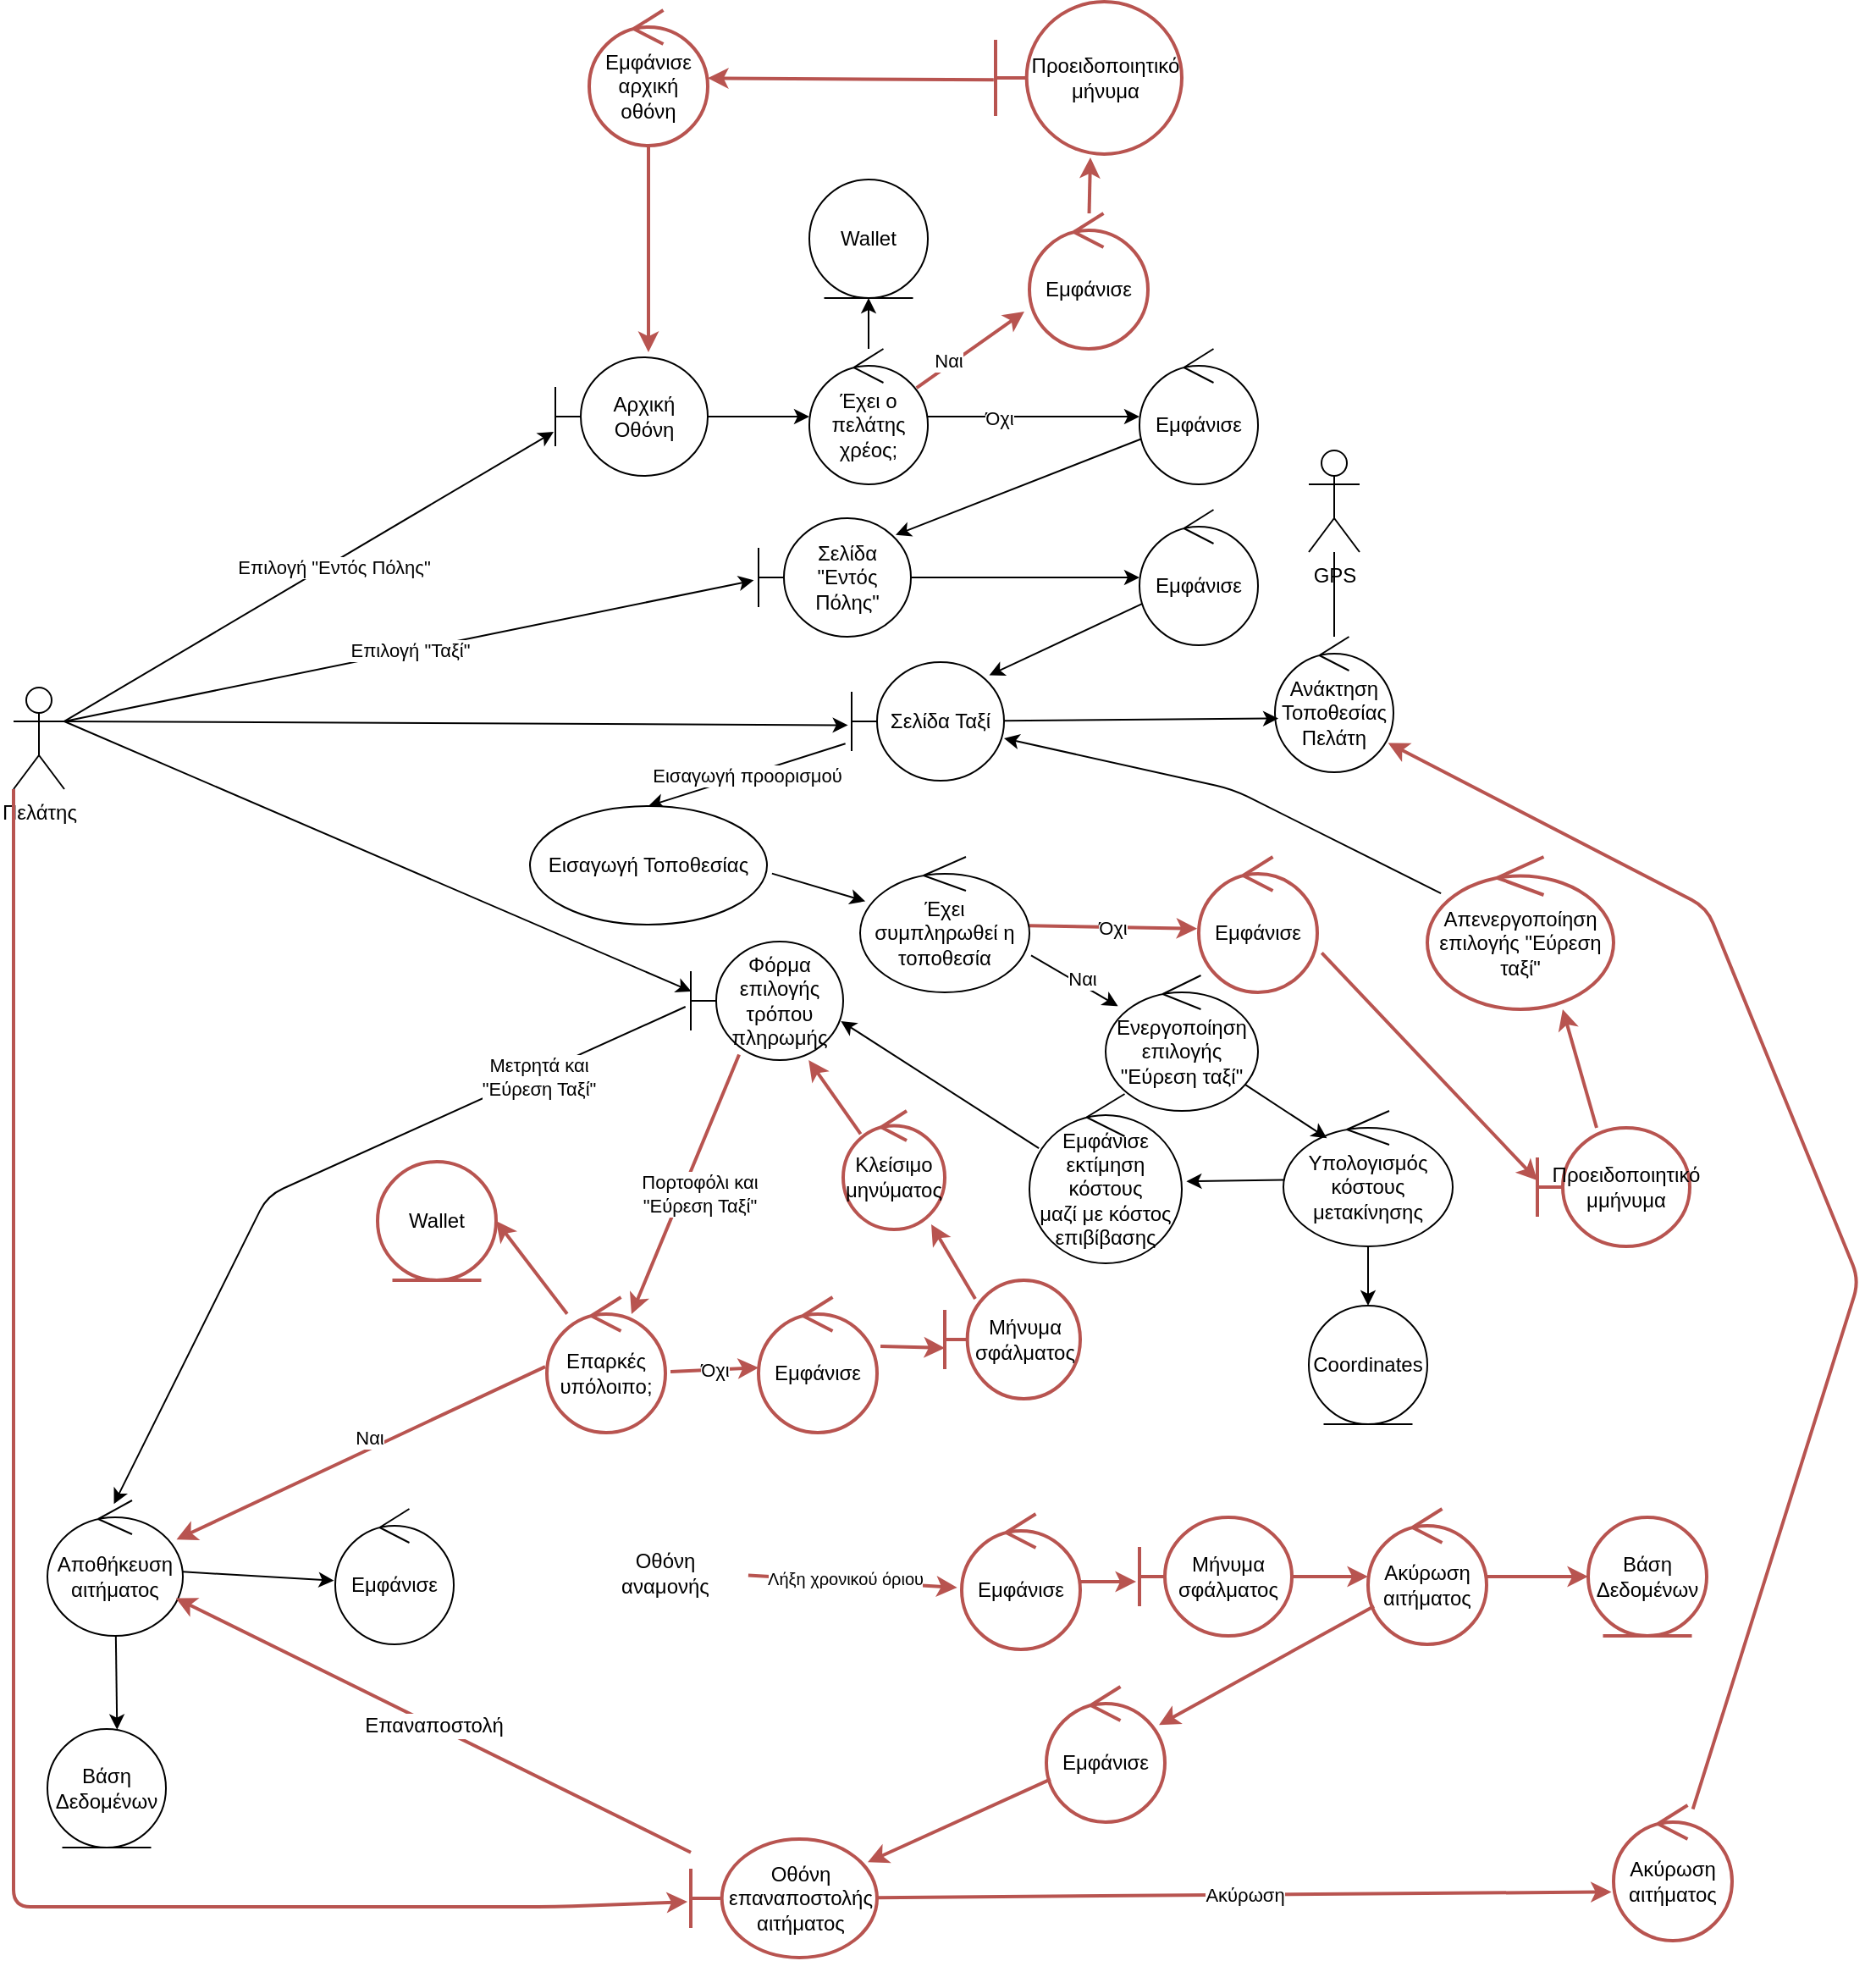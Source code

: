 <mxfile>
    <diagram id="-z3Yh579_QSOd7VFaLvF" name="Page-1">
        <mxGraphModel dx="943" dy="1139" grid="1" gridSize="10" guides="1" tooltips="1" connect="1" arrows="1" fold="1" page="1" pageScale="1" pageWidth="850" pageHeight="1100" math="0" shadow="0">
            <root>
                <mxCell id="0"/>
                <mxCell id="1" parent="0"/>
                <mxCell id="4" style="edgeStyle=none;html=1;exitX=1;exitY=0.333;exitDx=0;exitDy=0;exitPerimeter=0;entryX=-0.011;entryY=0.629;entryDx=0;entryDy=0;entryPerimeter=0;" parent="1" source="2" target="3" edge="1">
                    <mxGeometry relative="1" as="geometry"/>
                </mxCell>
                <mxCell id="5" value="Επιλογή &quot;Εντός Πόλης&quot;" style="edgeLabel;html=1;align=center;verticalAlign=middle;resizable=0;points=[];" parent="4" vertex="1" connectable="0">
                    <mxGeometry x="0.09" y="-2" relative="1" as="geometry">
                        <mxPoint as="offset"/>
                    </mxGeometry>
                </mxCell>
                <mxCell id="12" value="Επιλογή &quot;Ταξί&quot;" style="edgeStyle=none;html=1;exitX=1;exitY=0.333;exitDx=0;exitDy=0;exitPerimeter=0;entryX=-0.031;entryY=0.524;entryDx=0;entryDy=0;entryPerimeter=0;" parent="1" source="2" target="10" edge="1">
                    <mxGeometry relative="1" as="geometry"/>
                </mxCell>
                <mxCell id="26" style="edgeStyle=none;html=1;exitX=1;exitY=0.333;exitDx=0;exitDy=0;exitPerimeter=0;entryX=-0.024;entryY=0.532;entryDx=0;entryDy=0;entryPerimeter=0;" parent="1" source="2" target="175" edge="1">
                    <mxGeometry relative="1" as="geometry">
                        <mxPoint x="423.195" y="477" as="targetPoint"/>
                    </mxGeometry>
                </mxCell>
                <mxCell id="49" value="" style="edgeStyle=none;html=1;exitX=1;exitY=0.333;exitDx=0;exitDy=0;exitPerimeter=0;entryX=0.004;entryY=0.421;entryDx=0;entryDy=0;entryPerimeter=0;" parent="1" source="2" target="42" edge="1">
                    <mxGeometry relative="1" as="geometry"/>
                </mxCell>
                <mxCell id="2" value="Πελάτης" style="shape=umlActor;verticalLabelPosition=bottom;verticalAlign=top;html=1;" parent="1" vertex="1">
                    <mxGeometry x="50" y="460" width="30" height="60" as="geometry"/>
                </mxCell>
                <mxCell id="7" value="" style="edgeStyle=none;html=1;" parent="1" source="3" target="6" edge="1">
                    <mxGeometry relative="1" as="geometry"/>
                </mxCell>
                <mxCell id="3" value="Αρχική Οθόνη" style="shape=umlBoundary;whiteSpace=wrap;html=1;" parent="1" vertex="1">
                    <mxGeometry x="370" y="265" width="90" height="70" as="geometry"/>
                </mxCell>
                <mxCell id="9" value="" style="edgeStyle=none;html=1;" parent="1" source="6" target="8" edge="1">
                    <mxGeometry relative="1" as="geometry"/>
                </mxCell>
                <mxCell id="69" value="Όχι" style="edgeLabel;html=1;align=center;verticalAlign=middle;resizable=0;points=[];" parent="9" vertex="1" connectable="0">
                    <mxGeometry x="-0.329" y="-1" relative="1" as="geometry">
                        <mxPoint as="offset"/>
                    </mxGeometry>
                </mxCell>
                <mxCell id="16" style="edgeStyle=none;html=1;entryX=0.5;entryY=1;entryDx=0;entryDy=0;" parent="1" source="6" target="15" edge="1">
                    <mxGeometry relative="1" as="geometry"/>
                </mxCell>
                <mxCell id="71" style="edgeStyle=none;html=1;fillColor=#f8cecc;strokeColor=#b85450;strokeWidth=2;entryX=-0.043;entryY=0.725;entryDx=0;entryDy=0;entryPerimeter=0;exitX=0.905;exitY=0.288;exitDx=0;exitDy=0;exitPerimeter=0;" parent="1" source="6" target="134" edge="1">
                    <mxGeometry relative="1" as="geometry">
                        <mxPoint x="677" y="249" as="targetPoint"/>
                    </mxGeometry>
                </mxCell>
                <mxCell id="76" value="Ναι" style="edgeLabel;html=1;align=center;verticalAlign=middle;resizable=0;points=[];" parent="71" vertex="1" connectable="0">
                    <mxGeometry x="-0.605" y="-2" relative="1" as="geometry">
                        <mxPoint x="5" y="-9" as="offset"/>
                    </mxGeometry>
                </mxCell>
                <mxCell id="6" value="Έχει ο πελάτης χρέος;" style="ellipse;shape=umlControl;whiteSpace=wrap;html=1;" parent="1" vertex="1">
                    <mxGeometry x="520" y="260" width="70" height="80" as="geometry"/>
                </mxCell>
                <mxCell id="11" style="edgeStyle=none;html=1;entryX=0.9;entryY=0.141;entryDx=0;entryDy=0;entryPerimeter=0;" parent="1" source="8" target="10" edge="1">
                    <mxGeometry relative="1" as="geometry"/>
                </mxCell>
                <mxCell id="8" value="Εμφάνισε" style="ellipse;shape=umlControl;whiteSpace=wrap;html=1;" parent="1" vertex="1">
                    <mxGeometry x="715" y="260" width="70" height="80" as="geometry"/>
                </mxCell>
                <mxCell id="179" value="" style="edgeStyle=none;html=1;" parent="1" source="10" target="178" edge="1">
                    <mxGeometry relative="1" as="geometry"/>
                </mxCell>
                <mxCell id="10" value="Σελίδα &quot;Εντός Πόλης&quot;" style="shape=umlBoundary;whiteSpace=wrap;html=1;" parent="1" vertex="1">
                    <mxGeometry x="490" y="360" width="90" height="70" as="geometry"/>
                </mxCell>
                <mxCell id="15" value="Wallet" style="ellipse;shape=umlEntity;whiteSpace=wrap;html=1;" parent="1" vertex="1">
                    <mxGeometry x="520" y="160" width="70" height="70" as="geometry"/>
                </mxCell>
                <mxCell id="186" value="" style="edgeStyle=none;html=1;endArrow=none;endFill=0;" parent="1" source="17" target="19" edge="1">
                    <mxGeometry relative="1" as="geometry"/>
                </mxCell>
                <mxCell id="17" value="Ανάκτηση Τοποθεσίας Πελάτη" style="ellipse;shape=umlControl;whiteSpace=wrap;html=1;" parent="1" vertex="1">
                    <mxGeometry x="795" y="430" width="70" height="80" as="geometry"/>
                </mxCell>
                <mxCell id="19" value="GPS" style="shape=umlActor;verticalLabelPosition=bottom;verticalAlign=top;html=1;" parent="1" vertex="1">
                    <mxGeometry x="815" y="320" width="30" height="60" as="geometry"/>
                </mxCell>
                <mxCell id="30" value="Εισαγωγή προορισμού" style="edgeStyle=none;html=1;entryX=0.5;entryY=0;entryDx=0;entryDy=0;exitX=-0.041;exitY=0.687;exitDx=0;exitDy=0;exitPerimeter=0;" parent="1" source="175" target="28" edge="1">
                    <mxGeometry relative="1" as="geometry">
                        <mxPoint x="449.13" y="505.08" as="sourcePoint"/>
                    </mxGeometry>
                </mxCell>
                <mxCell id="46" value="" style="edgeStyle=none;html=1;exitX=1.021;exitY=0.569;exitDx=0;exitDy=0;exitPerimeter=0;" parent="1" source="28" target="31" edge="1">
                    <mxGeometry relative="1" as="geometry">
                        <mxPoint x="490" y="570" as="sourcePoint"/>
                    </mxGeometry>
                </mxCell>
                <mxCell id="28" value="Εισαγωγή Τοποθεσίας" style="ellipse;whiteSpace=wrap;html=1;" parent="1" vertex="1">
                    <mxGeometry x="355" y="530" width="140" height="70" as="geometry"/>
                </mxCell>
                <mxCell id="81" value="" style="edgeStyle=none;html=1;strokeWidth=1;exitX=1.01;exitY=0.727;exitDx=0;exitDy=0;exitPerimeter=0;" parent="1" source="31" target="80" edge="1">
                    <mxGeometry relative="1" as="geometry"/>
                </mxCell>
                <mxCell id="82" value="Ναι" style="edgeLabel;html=1;align=center;verticalAlign=middle;resizable=0;points=[];" parent="81" vertex="1" connectable="0">
                    <mxGeometry x="-0.479" y="-1" relative="1" as="geometry">
                        <mxPoint x="17" y="5" as="offset"/>
                    </mxGeometry>
                </mxCell>
                <mxCell id="90" value="Όχι" style="edgeStyle=none;html=1;strokeWidth=2;fillColor=#f8cecc;strokeColor=#b85450;entryX=-0.013;entryY=0.53;entryDx=0;entryDy=0;entryPerimeter=0;" parent="1" source="31" target="138" edge="1">
                    <mxGeometry relative="1" as="geometry">
                        <mxPoint x="730" y="580" as="targetPoint"/>
                    </mxGeometry>
                </mxCell>
                <mxCell id="31" value="Έχει συμπληρωθεί η τοποθεσία" style="ellipse;shape=umlControl;whiteSpace=wrap;html=1;" parent="1" vertex="1">
                    <mxGeometry x="550" y="560" width="100" height="80" as="geometry"/>
                </mxCell>
                <mxCell id="36" value="" style="edgeStyle=none;html=1;" parent="1" source="33" target="35" edge="1">
                    <mxGeometry relative="1" as="geometry"/>
                </mxCell>
                <mxCell id="41" style="edgeStyle=none;html=1;entryX=1.03;entryY=0.516;entryDx=0;entryDy=0;entryPerimeter=0;" parent="1" source="33" target="40" edge="1">
                    <mxGeometry relative="1" as="geometry"/>
                </mxCell>
                <mxCell id="33" value="Υπολογισμός κόστους μετακίνησης" style="ellipse;shape=umlControl;whiteSpace=wrap;html=1;" parent="1" vertex="1">
                    <mxGeometry x="800" y="710" width="100" height="80" as="geometry"/>
                </mxCell>
                <mxCell id="35" value="Coordinates" style="ellipse;shape=umlEntity;whiteSpace=wrap;html=1;" parent="1" vertex="1">
                    <mxGeometry x="815" y="825" width="70" height="70" as="geometry"/>
                </mxCell>
                <mxCell id="86" value="" style="edgeStyle=none;html=1;strokeWidth=1;entryX=0.985;entryY=0.671;entryDx=0;entryDy=0;entryPerimeter=0;exitX=0.062;exitY=0.321;exitDx=0;exitDy=0;exitPerimeter=0;" parent="1" source="40" target="42" edge="1">
                    <mxGeometry relative="1" as="geometry">
                        <mxPoint x="635.989" y="698.593" as="targetPoint"/>
                    </mxGeometry>
                </mxCell>
                <mxCell id="40" value="Εμφάνισε εκτίμηση κόστους&lt;br&gt;μαζί με κόστος επιβίβασης" style="ellipse;shape=umlControl;whiteSpace=wrap;html=1;" parent="1" vertex="1">
                    <mxGeometry x="650" y="700" width="90" height="100" as="geometry"/>
                </mxCell>
                <mxCell id="51" value="Μετρητά και &lt;br&gt;&quot;Εύρεση Ταξί&quot;" style="edgeStyle=none;html=1;exitX=-0.035;exitY=0.55;exitDx=0;exitDy=0;exitPerimeter=0;entryX=0.491;entryY=0.027;entryDx=0;entryDy=0;entryPerimeter=0;" parent="1" source="42" target="59" edge="1">
                    <mxGeometry x="-0.594" y="2" relative="1" as="geometry">
                        <mxPoint x="110" y="817" as="targetPoint"/>
                        <Array as="points">
                            <mxPoint x="200" y="760"/>
                        </Array>
                        <mxPoint as="offset"/>
                    </mxGeometry>
                </mxCell>
                <mxCell id="97" style="edgeStyle=none;html=1;entryX=0.714;entryY=0.125;entryDx=0;entryDy=0;entryPerimeter=0;strokeWidth=2;fillColor=#f8cecc;strokeColor=#b85450;exitX=0.317;exitY=0.954;exitDx=0;exitDy=0;exitPerimeter=0;" parent="1" source="42" target="96" edge="1">
                    <mxGeometry relative="1" as="geometry"/>
                </mxCell>
                <mxCell id="98" value="Πορτοφόλι και&lt;br&gt;&quot;Εύρεση Ταξί&quot;" style="edgeLabel;html=1;align=center;verticalAlign=middle;resizable=0;points=[];" parent="97" vertex="1" connectable="0">
                    <mxGeometry x="-0.432" y="-3" relative="1" as="geometry">
                        <mxPoint x="-3" y="40" as="offset"/>
                    </mxGeometry>
                </mxCell>
                <mxCell id="42" value="Φόρμα επιλογής τρόπου πληρωμής" style="shape=umlBoundary;whiteSpace=wrap;html=1;" parent="1" vertex="1">
                    <mxGeometry x="450" y="610" width="90" height="70" as="geometry"/>
                </mxCell>
                <mxCell id="62" value="" style="edgeStyle=none;html=1;entryX=0.588;entryY=0.005;entryDx=0;entryDy=0;entryPerimeter=0;" parent="1" source="59" target="159" edge="1">
                    <mxGeometry relative="1" as="geometry">
                        <mxPoint x="68.276" y="1085" as="targetPoint"/>
                    </mxGeometry>
                </mxCell>
                <mxCell id="64" value="" style="edgeStyle=none;html=1;entryX=-0.011;entryY=0.53;entryDx=0;entryDy=0;entryPerimeter=0;" parent="1" source="59" target="67" edge="1">
                    <mxGeometry relative="1" as="geometry">
                        <mxPoint x="265" y="980" as="targetPoint"/>
                    </mxGeometry>
                </mxCell>
                <mxCell id="59" value="Αποθήκευση αιτήματος" style="ellipse;shape=umlControl;whiteSpace=wrap;html=1;" parent="1" vertex="1">
                    <mxGeometry x="70" y="940" width="80" height="80" as="geometry"/>
                </mxCell>
                <mxCell id="106" value="" style="edgeStyle=none;html=1;strokeWidth=2;fillColor=#f8cecc;strokeColor=#b85450;entryX=-0.038;entryY=0.544;entryDx=0;entryDy=0;entryPerimeter=0;startArrow=none;exitX=1.036;exitY=0.517;exitDx=0;exitDy=0;exitPerimeter=0;" parent="1" source="169" target="105" edge="1">
                    <mxGeometry relative="1" as="geometry">
                        <mxPoint x="530" y="990" as="sourcePoint"/>
                        <mxPoint x="510.0" y="980" as="targetPoint"/>
                    </mxGeometry>
                </mxCell>
                <mxCell id="172" value="Λήξη χρονικού όριου" style="edgeLabel;html=1;align=center;verticalAlign=middle;resizable=0;points=[];fontSize=10;" parent="106" vertex="1" connectable="0">
                    <mxGeometry x="-0.362" y="-1" relative="1" as="geometry">
                        <mxPoint x="17" y="-2" as="offset"/>
                    </mxGeometry>
                </mxCell>
                <mxCell id="171" style="edgeStyle=none;html=1;strokeColor=#FFFFFF;strokeWidth=1;fontSize=10;entryX=-0.006;entryY=0.526;entryDx=0;entryDy=0;entryPerimeter=0;" parent="1" source="67" target="169" edge="1">
                    <mxGeometry relative="1" as="geometry">
                        <mxPoint x="380" y="980" as="targetPoint"/>
                    </mxGeometry>
                </mxCell>
                <mxCell id="67" value="Εμφάνισε" style="ellipse;shape=umlControl;whiteSpace=wrap;html=1;" parent="1" vertex="1">
                    <mxGeometry x="240" y="945" width="70" height="80" as="geometry"/>
                </mxCell>
                <mxCell id="74" value="" style="edgeStyle=none;html=1;fillColor=#f8cecc;strokeColor=#b85450;strokeWidth=2;exitX=-0.01;exitY=0.513;exitDx=0;exitDy=0;exitPerimeter=0;" parent="1" source="129" target="73" edge="1">
                    <mxGeometry relative="1" as="geometry">
                        <mxPoint x="780" y="240" as="sourcePoint"/>
                    </mxGeometry>
                </mxCell>
                <mxCell id="164" style="edgeStyle=none;html=1;entryX=0.611;entryY=-0.043;entryDx=0;entryDy=0;entryPerimeter=0;strokeColor=#B85450;strokeWidth=2;fontSize=10;" parent="1" source="73" target="3" edge="1">
                    <mxGeometry relative="1" as="geometry"/>
                </mxCell>
                <mxCell id="73" value="Εμφάνισε αρχική οθόνη" style="ellipse;shape=umlControl;whiteSpace=wrap;html=1;fillColor=none;strokeColor=#b85450;strokeWidth=2;" parent="1" vertex="1">
                    <mxGeometry x="390" y="60" width="70" height="80" as="geometry"/>
                </mxCell>
                <mxCell id="88" style="edgeStyle=none;html=1;entryX=0.257;entryY=0.201;entryDx=0;entryDy=0;entryPerimeter=0;strokeWidth=1;" parent="1" source="80" target="33" edge="1">
                    <mxGeometry relative="1" as="geometry"/>
                </mxCell>
                <mxCell id="80" value="Ενεργοποίηση επιλογής &quot;Εύρεση ταξί&quot;" style="ellipse;shape=umlControl;whiteSpace=wrap;html=1;" parent="1" vertex="1">
                    <mxGeometry x="695" y="630" width="90" height="80" as="geometry"/>
                </mxCell>
                <mxCell id="189" style="edgeStyle=none;html=1;" parent="1" source="89" target="175" edge="1">
                    <mxGeometry relative="1" as="geometry">
                        <Array as="points">
                            <mxPoint x="770" y="520"/>
                        </Array>
                    </mxGeometry>
                </mxCell>
                <mxCell id="89" value="Απενεργοποίηση επιλογής &quot;Εύρεση ταξί&quot;" style="ellipse;shape=umlControl;whiteSpace=wrap;html=1;fillColor=none;strokeColor=#b85450;strokeWidth=2;" parent="1" vertex="1">
                    <mxGeometry x="885" y="560" width="110" height="90" as="geometry"/>
                </mxCell>
                <mxCell id="99" style="edgeStyle=none;html=1;strokeWidth=2;fillColor=#f8cecc;strokeColor=#b85450;exitX=-0.014;exitY=0.513;exitDx=0;exitDy=0;exitPerimeter=0;" parent="1" source="96" target="59" edge="1">
                    <mxGeometry relative="1" as="geometry">
                        <mxPoint x="155.04" y="860.04" as="targetPoint"/>
                    </mxGeometry>
                </mxCell>
                <mxCell id="100" value="Ναι" style="edgeLabel;html=1;align=center;verticalAlign=middle;resizable=0;points=[];" parent="99" vertex="1" connectable="0">
                    <mxGeometry x="-0.245" y="-5" relative="1" as="geometry">
                        <mxPoint x="-20" y="8" as="offset"/>
                    </mxGeometry>
                </mxCell>
                <mxCell id="102" value="Όχι" style="edgeStyle=none;html=1;strokeWidth=2;fillColor=#f8cecc;strokeColor=#b85450;exitX=1.043;exitY=0.55;exitDx=0;exitDy=0;exitPerimeter=0;" parent="1" source="96" target="101" edge="1">
                    <mxGeometry relative="1" as="geometry"/>
                </mxCell>
                <mxCell id="191" style="edgeStyle=none;html=1;entryX=1;entryY=0.5;entryDx=0;entryDy=0;fontSize=12;fillColor=none;strokeColor=#b85450;strokeWidth=2;" parent="1" source="96" target="190" edge="1">
                    <mxGeometry relative="1" as="geometry"/>
                </mxCell>
                <mxCell id="96" value="Επαρκές υπόλοιπο;" style="ellipse;shape=umlControl;whiteSpace=wrap;html=1;fillColor=none;strokeColor=#b85450;strokeWidth=2;" parent="1" vertex="1">
                    <mxGeometry x="365" y="820" width="70" height="80" as="geometry"/>
                </mxCell>
                <mxCell id="103" style="edgeStyle=none;html=1;strokeWidth=2;fillColor=#f8cecc;strokeColor=#b85450;exitX=0.172;exitY=0.195;exitDx=0;exitDy=0;exitPerimeter=0;" parent="1" source="150" target="42" edge="1">
                    <mxGeometry relative="1" as="geometry">
                        <mxPoint x="539" y="754" as="sourcePoint"/>
                    </mxGeometry>
                </mxCell>
                <mxCell id="149" style="edgeStyle=none;html=1;strokeColor=#B85450;fontSize=10;exitX=1.029;exitY=0.363;exitDx=0;exitDy=0;exitPerimeter=0;entryX=0;entryY=0.571;entryDx=0;entryDy=0;entryPerimeter=0;strokeWidth=2;" parent="1" source="101" target="146" edge="1">
                    <mxGeometry relative="1" as="geometry"/>
                </mxCell>
                <mxCell id="101" value="Εμφάνισε" style="ellipse;shape=umlControl;whiteSpace=wrap;html=1;fillColor=none;strokeColor=#b85450;strokeWidth=2;" parent="1" vertex="1">
                    <mxGeometry x="490" y="820" width="70" height="80" as="geometry"/>
                </mxCell>
                <mxCell id="161" style="edgeStyle=none;html=1;strokeColor=#B85450;strokeWidth=2;fontSize=10;entryX=-0.022;entryY=0.543;entryDx=0;entryDy=0;entryPerimeter=0;" parent="1" source="105" target="167" edge="1">
                    <mxGeometry relative="1" as="geometry">
                        <mxPoint x="690" y="970" as="targetPoint"/>
                    </mxGeometry>
                </mxCell>
                <mxCell id="105" value="Εμφάνισε" style="ellipse;shape=umlControl;whiteSpace=wrap;html=1;fillColor=none;strokeColor=#b85450;strokeWidth=2;" parent="1" vertex="1">
                    <mxGeometry x="610" y="948" width="70" height="80" as="geometry"/>
                </mxCell>
                <mxCell id="163" style="edgeStyle=none;html=1;entryX=0.95;entryY=0.195;entryDx=0;entryDy=0;entryPerimeter=0;strokeColor=#B85450;strokeWidth=2;fontSize=10;" parent="1" source="109" target="111" edge="1">
                    <mxGeometry relative="1" as="geometry"/>
                </mxCell>
                <mxCell id="109" value="Εμφάνισε" style="ellipse;shape=umlControl;whiteSpace=wrap;html=1;fillColor=none;strokeColor=#b85450;strokeWidth=2;" parent="1" vertex="1">
                    <mxGeometry x="660" y="1050" width="70" height="80" as="geometry"/>
                </mxCell>
                <mxCell id="118" value="Ακύρωση" style="edgeStyle=none;html=1;entryX=-0.017;entryY=0.64;entryDx=0;entryDy=0;entryPerimeter=0;strokeWidth=2;strokeColor=#B85450;" parent="1" source="111" target="117" edge="1">
                    <mxGeometry relative="1" as="geometry"/>
                </mxCell>
                <mxCell id="199" value="Επαναποστολή" style="edgeStyle=none;html=1;fontSize=12;fillColor=none;strokeColor=#b85450;strokeWidth=2;" parent="1" source="111" target="59" edge="1">
                    <mxGeometry relative="1" as="geometry"/>
                </mxCell>
                <mxCell id="111" value="Οθόνη επαναποστολής αιτήματος" style="shape=umlBoundary;whiteSpace=wrap;html=1;fillColor=none;strokeColor=#b85450;strokeWidth=2;" parent="1" vertex="1">
                    <mxGeometry x="450" y="1140" width="110" height="70" as="geometry"/>
                </mxCell>
                <mxCell id="182" style="edgeStyle=none;html=1;entryX=0.955;entryY=0.784;entryDx=0;entryDy=0;entryPerimeter=0;fontSize=12;fillColor=none;strokeColor=#b85450;strokeWidth=2;" parent="1" source="117" target="17" edge="1">
                    <mxGeometry relative="1" as="geometry">
                        <Array as="points">
                            <mxPoint x="1140" y="810"/>
                            <mxPoint x="1050" y="590"/>
                        </Array>
                    </mxGeometry>
                </mxCell>
                <mxCell id="117" value="Ακύρωση αιτήματος" style="ellipse;shape=umlControl;whiteSpace=wrap;html=1;fillColor=none;strokeColor=#b85450;strokeWidth=2;" parent="1" vertex="1">
                    <mxGeometry x="995" y="1120" width="70" height="80" as="geometry"/>
                </mxCell>
                <mxCell id="129" value="Προειδοποιητικό&lt;br&gt;μήνυμα" style="shape=umlBoundary;whiteSpace=wrap;html=1;strokeColor=#B85450;strokeWidth=2;" parent="1" vertex="1">
                    <mxGeometry x="630" y="55" width="110" height="90" as="geometry"/>
                </mxCell>
                <mxCell id="124" value="Βάση Δεδομένων" style="ellipse;shape=umlEntity;whiteSpace=wrap;html=1;fillColor=none;strokeColor=#b85450;strokeWidth=2;" parent="1" vertex="1">
                    <mxGeometry x="980" y="950" width="70" height="70" as="geometry"/>
                </mxCell>
                <mxCell id="135" style="edgeStyle=none;html=1;entryX=0.509;entryY=1.022;entryDx=0;entryDy=0;entryPerimeter=0;strokeColor=#B85450;strokeWidth=2;" parent="1" source="134" target="129" edge="1">
                    <mxGeometry relative="1" as="geometry"/>
                </mxCell>
                <mxCell id="141" style="edgeStyle=none;html=1;entryX=0;entryY=0.444;entryDx=0;entryDy=0;entryPerimeter=0;strokeColor=#B85450;fontSize=10;strokeWidth=2;exitX=1.038;exitY=0.709;exitDx=0;exitDy=0;exitPerimeter=0;" parent="1" source="138" target="140" edge="1">
                    <mxGeometry relative="1" as="geometry"/>
                </mxCell>
                <mxCell id="134" value="Εμφάνισε" style="ellipse;shape=umlControl;whiteSpace=wrap;html=1;fillColor=none;strokeColor=#b85450;strokeWidth=2;" parent="1" vertex="1">
                    <mxGeometry x="650" y="180" width="70" height="80" as="geometry"/>
                </mxCell>
                <mxCell id="138" value="Εμφάνισε" style="ellipse;shape=umlControl;whiteSpace=wrap;html=1;fillColor=none;strokeColor=#b85450;strokeWidth=2;" parent="1" vertex="1">
                    <mxGeometry x="750" y="560" width="70" height="80" as="geometry"/>
                </mxCell>
                <mxCell id="188" style="edgeStyle=none;html=1;entryX=0.727;entryY=1;entryDx=0;entryDy=0;entryPerimeter=0;fontSize=12;fillColor=none;strokeColor=#b85450;strokeWidth=2;" parent="1" source="140" target="89" edge="1">
                    <mxGeometry relative="1" as="geometry"/>
                </mxCell>
                <mxCell id="140" value="Προειδοποιητικό&lt;br&gt;μμήνυμα" style="shape=umlBoundary;whiteSpace=wrap;html=1;strokeColor=#B85450;strokeWidth=2;" parent="1" vertex="1">
                    <mxGeometry x="950" y="720" width="90" height="70" as="geometry"/>
                </mxCell>
                <mxCell id="151" style="edgeStyle=none;html=1;strokeColor=#B85450;fontSize=10;strokeWidth=2;entryX=0.867;entryY=0.957;entryDx=0;entryDy=0;entryPerimeter=0;exitX=0.225;exitY=0.157;exitDx=0;exitDy=0;exitPerimeter=0;" parent="1" source="146" target="150" edge="1">
                    <mxGeometry relative="1" as="geometry"/>
                </mxCell>
                <mxCell id="146" value="Μήνυμα&lt;br&gt;σφάλματος" style="shape=umlBoundary;whiteSpace=wrap;html=1;strokeColor=#B85450;strokeWidth=2;" parent="1" vertex="1">
                    <mxGeometry x="600" y="810" width="80" height="70" as="geometry"/>
                </mxCell>
                <mxCell id="150" value="Κλείσιμο μηνύματος" style="ellipse;shape=umlControl;whiteSpace=wrap;html=1;fillColor=none;strokeColor=#b85450;strokeWidth=2;" parent="1" vertex="1">
                    <mxGeometry x="540" y="710" width="60" height="70" as="geometry"/>
                </mxCell>
                <mxCell id="159" value="Βάση Δεδομένων" style="ellipse;shape=umlEntity;whiteSpace=wrap;html=1;" parent="1" vertex="1">
                    <mxGeometry x="70" y="1075" width="70" height="70" as="geometry"/>
                </mxCell>
                <mxCell id="195" style="edgeStyle=none;html=1;fontSize=12;fillColor=none;strokeColor=#b85450;strokeWidth=2;" parent="1" source="167" target="194" edge="1">
                    <mxGeometry relative="1" as="geometry"/>
                </mxCell>
                <mxCell id="167" value="Μήνυμα σφάλματος" style="shape=umlBoundary;whiteSpace=wrap;html=1;strokeColor=#B85450;strokeWidth=2;" parent="1" vertex="1">
                    <mxGeometry x="715" y="950" width="90" height="70" as="geometry"/>
                </mxCell>
                <mxCell id="169" value="Οθόνη αναμονής" style="shape=umlBoundary;whiteSpace=wrap;html=1;fillColor=none;strokeColor=#FFFFFF;" parent="1" vertex="1">
                    <mxGeometry x="370" y="948" width="110" height="70" as="geometry"/>
                </mxCell>
                <mxCell id="174" style="edgeStyle=none;html=1;entryX=-0.018;entryY=0.529;entryDx=0;entryDy=0;entryPerimeter=0;strokeColor=#B85450;strokeWidth=2;fontSize=10;exitX=0;exitY=1;exitDx=0;exitDy=0;exitPerimeter=0;" parent="1" source="2" target="111" edge="1">
                    <mxGeometry relative="1" as="geometry">
                        <mxPoint x="580.004" y="1170.001" as="sourcePoint"/>
                        <mxPoint x="282.23" y="1299.47" as="targetPoint"/>
                        <Array as="points">
                            <mxPoint x="50" y="1180"/>
                            <mxPoint x="370" y="1180"/>
                        </Array>
                    </mxGeometry>
                </mxCell>
                <mxCell id="185" style="edgeStyle=none;html=1;entryX=0.029;entryY=0.603;entryDx=0;entryDy=0;entryPerimeter=0;" parent="1" source="175" target="17" edge="1">
                    <mxGeometry relative="1" as="geometry"/>
                </mxCell>
                <mxCell id="175" value="Σελίδα Ταξί" style="shape=umlBoundary;whiteSpace=wrap;html=1;" parent="1" vertex="1">
                    <mxGeometry x="545" y="445" width="90" height="70" as="geometry"/>
                </mxCell>
                <mxCell id="183" style="edgeStyle=none;html=1;entryX=0.903;entryY=0.111;entryDx=0;entryDy=0;entryPerimeter=0;" parent="1" source="178" target="175" edge="1">
                    <mxGeometry relative="1" as="geometry"/>
                </mxCell>
                <mxCell id="178" value="Εμφάνισε" style="ellipse;shape=umlControl;whiteSpace=wrap;html=1;" parent="1" vertex="1">
                    <mxGeometry x="715" y="355" width="70" height="80" as="geometry"/>
                </mxCell>
                <mxCell id="190" value="Wallet" style="ellipse;shape=umlEntity;whiteSpace=wrap;html=1;fillColor=none;strokeColor=#b85450;strokeWidth=2;" parent="1" vertex="1">
                    <mxGeometry x="265" y="740" width="70" height="70" as="geometry"/>
                </mxCell>
                <mxCell id="196" value="" style="edgeStyle=none;html=1;fontSize=12;fillColor=none;strokeColor=#b85450;strokeWidth=2;" parent="1" source="194" target="124" edge="1">
                    <mxGeometry relative="1" as="geometry"/>
                </mxCell>
                <mxCell id="200" value="" style="edgeStyle=none;html=1;fontSize=12;fillColor=none;strokeColor=#b85450;strokeWidth=2;" parent="1" source="194" target="109" edge="1">
                    <mxGeometry relative="1" as="geometry"/>
                </mxCell>
                <mxCell id="194" value="Ακύρωση αιτήματος" style="ellipse;shape=umlControl;whiteSpace=wrap;html=1;fillColor=none;strokeColor=#b85450;strokeWidth=2;" parent="1" vertex="1">
                    <mxGeometry x="850" y="945" width="70" height="80" as="geometry"/>
                </mxCell>
            </root>
        </mxGraphModel>
    </diagram>
</mxfile>
